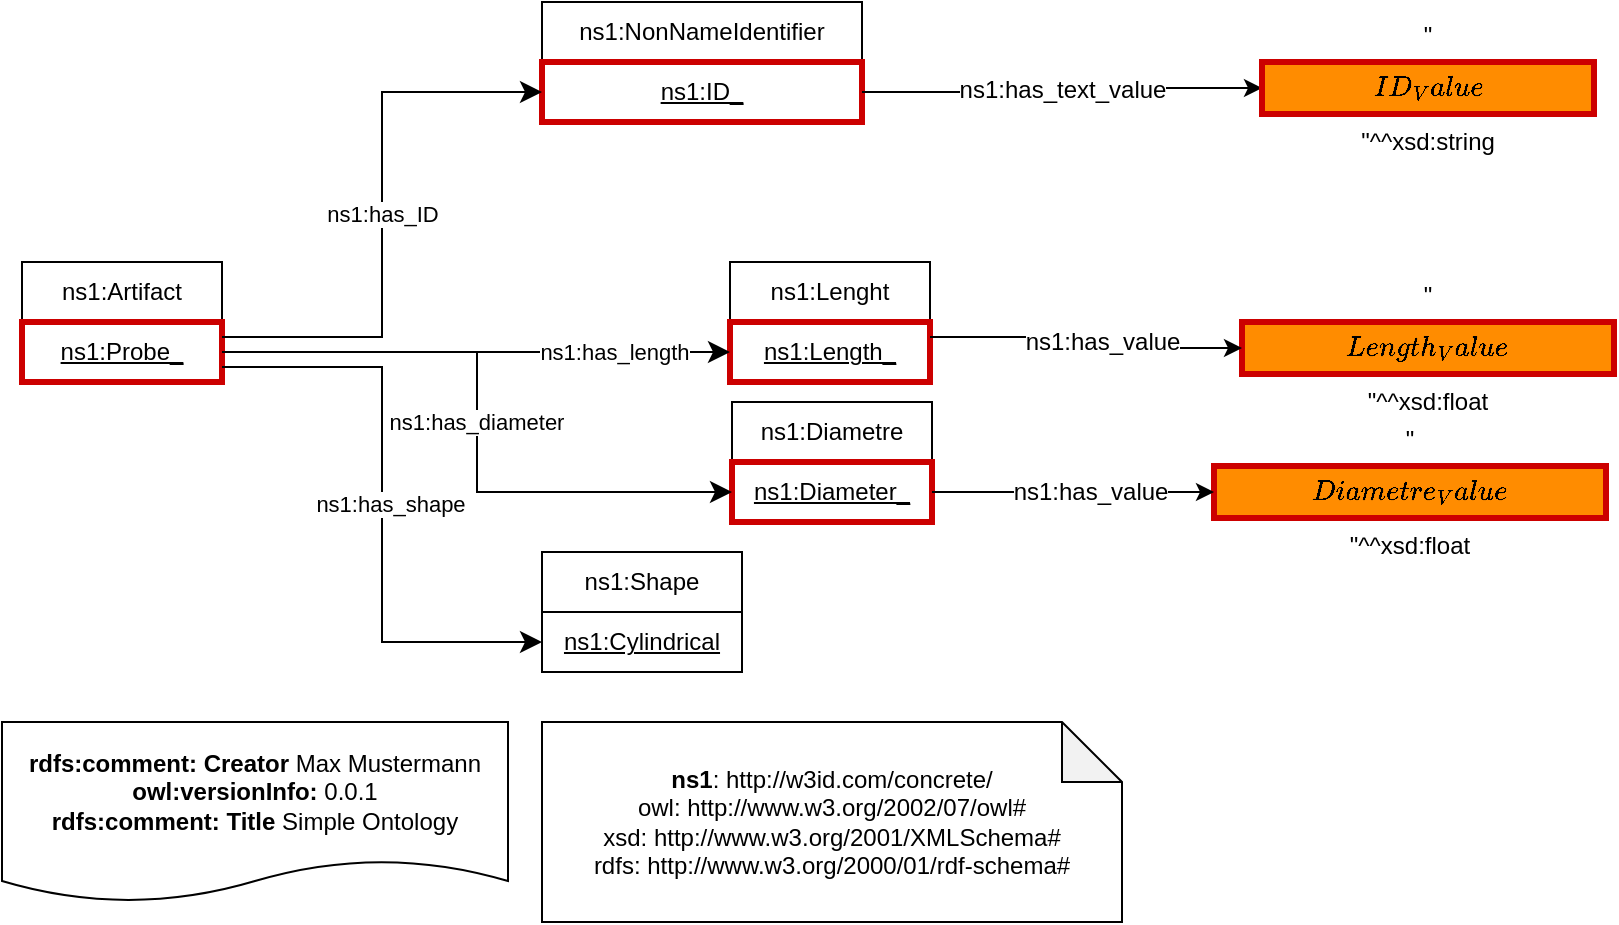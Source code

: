 <mxfile version="15.8.2" type="device"><diagram id="OCZUiF0JT1hnxe3K3Aks" name="Page-1"><mxGraphModel dx="1422" dy="882" grid="1" gridSize="10" guides="1" tooltips="1" connect="1" arrows="1" fold="1" page="1" pageScale="1" pageWidth="827" pageHeight="1169" math="0" shadow="0"><root><mxCell id="0"/><mxCell id="1" parent="0"/><object label="ns1:Artifact" Type="Class" IRI="http://w3id.org/concrete/Artifact" id="RknRyak14uEiOujbKCPs-1"><mxCell style="rounded=0;whiteSpace=wrap;html=1;snapToPoint=1;points=[[0.1,0],[0.2,0],[0.3,0],[0.4,0],[0.5,0],[0.6,0],[0.7,0],[0.8,0],[0.9,0],[0,0.1],[0,0.3],[0,0.5],[0,0.7],[0,0.9],[0.1,1],[0.2,1],[0.3,1],[0.4,1],[0.5,1],[0.6,1],[0.7,1],[0.8,1],[0.9,1],[1,0.1],[1,0.3],[1,0.5],[1,0.7],[1,0.9]];fillColor=#FFFFFF;" parent="1" vertex="1"><mxGeometry x="24" y="230" width="100" height="30" as="geometry"/></mxCell></object><object label="&lt;u&gt;ns1:Probe_&lt;/u&gt;" Type="Individual" IRI="http://w3id.org/concrete/Probe_" MappingCol="Name" id="RknRyak14uEiOujbKCPs-2"><mxCell style="rounded=0;whiteSpace=wrap;html=1;snapToPoint=1;fillColor=#FFFFFF;strokeWidth=3;strokeColor=#CC0000;" parent="1" vertex="1"><mxGeometry x="24" y="260" width="100" height="30" as="geometry"/></mxCell></object><object label="ns1:NonNameIdentifier" Type="Class" IRI="http://w3id.org/concrete/NonNameIdentifier" id="RknRyak14uEiOujbKCPs-4"><mxCell style="rounded=0;whiteSpace=wrap;html=1;snapToPoint=1;points=[[0.1,0],[0.2,0],[0.3,0],[0.4,0],[0.5,0],[0.6,0],[0.7,0],[0.8,0],[0.9,0],[0,0.1],[0,0.3],[0,0.5],[0,0.7],[0,0.9],[0.1,1],[0.2,1],[0.3,1],[0.4,1],[0.5,1],[0.6,1],[0.7,1],[0.8,1],[0.9,1],[1,0.1],[1,0.3],[1,0.5],[1,0.7],[1,0.9]];fillColor=#FFFFFF;" parent="1" vertex="1"><mxGeometry x="284" y="100" width="160" height="30" as="geometry"/></mxCell></object><object label="&lt;u&gt;ns1:ID_&lt;/u&gt;" Type="Individual" IRI="http://w3id.org/concrete/ID_" MappingCol="Name" id="RknRyak14uEiOujbKCPs-5"><mxCell style="rounded=0;whiteSpace=wrap;html=1;snapToPoint=1;fillColor=#FFFFFF;strokeWidth=3;strokeColor=#CC0000;" parent="1" vertex="1"><mxGeometry x="284" y="130" width="160" height="30" as="geometry"/></mxCell></object><object label="ns1:Lenght" Type="Class" IRI="http://w3id.org/concrete/Lenght" id="RknRyak14uEiOujbKCPs-6"><mxCell style="rounded=0;whiteSpace=wrap;html=1;snapToPoint=1;points=[[0.1,0],[0.2,0],[0.3,0],[0.4,0],[0.5,0],[0.6,0],[0.7,0],[0.8,0],[0.9,0],[0,0.1],[0,0.3],[0,0.5],[0,0.7],[0,0.9],[0.1,1],[0.2,1],[0.3,1],[0.4,1],[0.5,1],[0.6,1],[0.7,1],[0.8,1],[0.9,1],[1,0.1],[1,0.3],[1,0.5],[1,0.7],[1,0.9]];fillColor=#FFFFFF;" parent="1" vertex="1"><mxGeometry x="378" y="230" width="100" height="30" as="geometry"/></mxCell></object><object label="&lt;u&gt;ns1:Length_&lt;/u&gt;" Type="Individual" IRI="http://w3id.org/concrete/Lenght_" MappingCol="Name" id="RknRyak14uEiOujbKCPs-7"><mxCell style="rounded=0;whiteSpace=wrap;html=1;snapToPoint=1;fillColor=#FFFFFF;strokeWidth=3;strokeColor=#CC0000;" parent="1" vertex="1"><mxGeometry x="378" y="260" width="100" height="30" as="geometry"/></mxCell></object><object label="ns1:Shape" Type="Class" IRI="http://w3id.org/concrete/Shape" id="RknRyak14uEiOujbKCPs-8"><mxCell style="rounded=0;whiteSpace=wrap;html=1;snapToPoint=1;points=[[0.1,0],[0.2,0],[0.3,0],[0.4,0],[0.5,0],[0.6,0],[0.7,0],[0.8,0],[0.9,0],[0,0.1],[0,0.3],[0,0.5],[0,0.7],[0,0.9],[0.1,1],[0.2,1],[0.3,1],[0.4,1],[0.5,1],[0.6,1],[0.7,1],[0.8,1],[0.9,1],[1,0.1],[1,0.3],[1,0.5],[1,0.7],[1,0.9]];fillColor=#FFFFFF;" parent="1" vertex="1"><mxGeometry x="284" y="375" width="100" height="30" as="geometry"/></mxCell></object><object label="&lt;u&gt;ns1:Cylindrical&lt;/u&gt;" Type="Individual" IRI="http://w3id.org/concrete/Cylindrical" MappingCol="Name" id="RknRyak14uEiOujbKCPs-9"><mxCell style="rounded=0;whiteSpace=wrap;html=1;snapToPoint=1;fillColor=#FFFFFF;" parent="1" vertex="1"><mxGeometry x="284" y="405" width="100" height="30" as="geometry"/></mxCell></object><object label="ns1:has_shape" Type="ObjectProperty" IRI="http://w3id.org/concrete/has_shape" id="RknRyak14uEiOujbKCPs-10"><mxCell style="endArrow=classic;html=1;exitX=1;exitY=0.75;exitDx=0;exitDy=0;entryX=0;entryY=0.5;entryDx=0;entryDy=0;endSize=8;arcSize=0;edgeStyle=orthogonalEdgeStyle;" parent="1" source="RknRyak14uEiOujbKCPs-2" target="RknRyak14uEiOujbKCPs-9" edge="1"><mxGeometry x="-570" y="83" width="90" height="26" as="geometry"><mxPoint x="224" y="360" as="sourcePoint"/><mxPoint x="348" y="360" as="targetPoint"/><mxPoint x="4" as="offset"/></mxGeometry></mxCell></object><object label="ns1:has_length" Type="ObjectProperty" IRI="http://w3id.org/concrete/has_lenght" id="RknRyak14uEiOujbKCPs-11"><mxCell style="endArrow=classic;html=1;exitX=1;exitY=0.5;exitDx=0;exitDy=0;entryX=0;entryY=0.5;entryDx=0;entryDy=0;endSize=8;arcSize=0;edgeStyle=orthogonalEdgeStyle;" parent="1" source="RknRyak14uEiOujbKCPs-2" target="RknRyak14uEiOujbKCPs-7" edge="1"><mxGeometry width="90" height="26" as="geometry"><mxPoint x="444" y="320" as="sourcePoint"/><mxPoint x="576" y="320" as="targetPoint"/><mxPoint x="69" as="offset"/></mxGeometry></mxCell></object><object label="ns1:has_ID" Type="ObjectProperty" IRI="http://w3id.org/concrete/has_ID" id="RknRyak14uEiOujbKCPs-12"><mxCell style="endArrow=classic;html=1;exitX=1;exitY=0.25;exitDx=0;exitDy=0;endSize=8;arcSize=0;entryX=0;entryY=0.5;entryDx=0;entryDy=0;edgeStyle=orthogonalEdgeStyle;" parent="1" source="RknRyak14uEiOujbKCPs-2" target="RknRyak14uEiOujbKCPs-5" edge="1"><mxGeometry x="464" y="330" width="90" height="26" as="geometry"><mxPoint x="464" y="330" as="sourcePoint"/><mxPoint x="214" y="220" as="targetPoint"/></mxGeometry></mxCell></object><object label="ns1:has_text_value" Type="DatatypeProperty" IRI="http://w3id.org/concrete/has_text_value" id="RknRyak14uEiOujbKCPs-13"><mxCell style="edgeStyle=orthogonalEdgeStyle;rounded=0;orthogonalLoop=1;jettySize=auto;html=1;exitX=1;exitY=0.5;exitDx=0;exitDy=0;fontSize=12;entryX=0;entryY=0.5;entryDx=0;entryDy=0;" parent="1" source="RknRyak14uEiOujbKCPs-5" target="RknRyak14uEiOujbKCPs-14" edge="1"><mxGeometry x="534" y="160" as="geometry"><mxPoint x="534" y="160" as="sourcePoint"/><mxPoint x="624" y="145" as="targetPoint"/></mxGeometry></mxCell></object><object label="&quot;$$ID_Value$$&quot;^^xsd:string" Type="DataValue" IRI_DT="http://www.w3.org/2001/XMLSchema#string" MappingCol="ID" id="RknRyak14uEiOujbKCPs-14"><mxCell style="rounded=0;whiteSpace=wrap;html=1;fillColor=#FF8C00;strokeWidth=3;strokeColor=#CC0000;" parent="1" vertex="1"><mxGeometry x="644" y="130" width="166" height="26" as="geometry"/></mxCell></object><object label="&quot;$$Length_Value$$&quot;^^xsd:float" Type="DataValue" IRI_DT="http://www.w3.org/2001/XMLSchema#float" MappingCol="Lenght" id="RknRyak14uEiOujbKCPs-16"><mxCell style="rounded=0;whiteSpace=wrap;html=1;fillColor=#FF8C00;strokeWidth=3;strokeColor=#CC0000;" parent="1" vertex="1"><mxGeometry x="634" y="260" width="186" height="26" as="geometry"/></mxCell></object><object label="ns1:has_value" Type="DatatypeProperty" IRI="http://w3id.org/concrete/has_value" id="RknRyak14uEiOujbKCPs-17"><mxCell style="edgeStyle=orthogonalEdgeStyle;rounded=0;orthogonalLoop=1;jettySize=auto;html=1;exitX=1;exitY=0.25;exitDx=0;exitDy=0;fontSize=12;entryX=0;entryY=0.5;entryDx=0;entryDy=0;" parent="1" source="RknRyak14uEiOujbKCPs-7" target="RknRyak14uEiOujbKCPs-16" edge="1"><mxGeometry x="-426" y="105" as="geometry"><mxPoint x="514" y="200" as="sourcePoint"/><mxPoint x="594" y="220" as="targetPoint"/><mxPoint x="8" as="offset"/></mxGeometry></mxCell></object><object label="&lt;div&gt;&lt;b&gt;rdfs:comment:&lt;/b&gt;&amp;nbsp;&lt;b&gt;Creator&lt;/b&gt; Max Mustermann&lt;/div&gt;&lt;div&gt;&lt;b&gt;owl:versionInfo:&lt;/b&gt; 0.0.1&lt;/div&gt;&lt;div&gt;&lt;b&gt;rdfs:comment: Title&lt;/b&gt;&amp;nbsp;Simple Ontology&lt;/div&gt;" Type="Metadata" id="3EEEmKxRh56vFDyeDRBk-9"><mxCell style="shape=document;whiteSpace=wrap;html=1;boundedLbl=1;labelBackgroundColor=#ffffff;strokeColor=#000000;fontSize=12;fontColor=#000000;size=0.233;" parent="1" vertex="1"><mxGeometry x="14" y="460" width="253" height="90" as="geometry"/></mxCell></object><object label="&lt;div&gt;&lt;b&gt;ns1&lt;/b&gt;: http://w3id.com/concrete/&lt;/div&gt;&lt;div&gt;owl: http://www.w3.org/2002/07/owl#&lt;/div&gt;&lt;div&gt;xsd: http://www.w3.org/2001/XMLSchema#&lt;/div&gt;&lt;div&gt;rdfs: http://www.w3.org/2000/01/rdf-schema#&lt;/div&gt;" Type="Namespace" id="3EEEmKxRh56vFDyeDRBk-10"><mxCell style="shape=note;whiteSpace=wrap;html=1;backgroundOutline=1;darkOpacity=0.05;" parent="1" vertex="1"><mxGeometry x="284" y="460" width="290" height="100" as="geometry"/></mxCell></object><object label="ns1:Diametre" Type="Class" IRI="http://w3id.org/concrete/Diametre" id="X0lA2UlvDIlAJqXSU5nn-2"><mxCell style="rounded=0;whiteSpace=wrap;html=1;snapToPoint=1;points=[[0.1,0],[0.2,0],[0.3,0],[0.4,0],[0.5,0],[0.6,0],[0.7,0],[0.8,0],[0.9,0],[0,0.1],[0,0.3],[0,0.5],[0,0.7],[0,0.9],[0.1,1],[0.2,1],[0.3,1],[0.4,1],[0.5,1],[0.6,1],[0.7,1],[0.8,1],[0.9,1],[1,0.1],[1,0.3],[1,0.5],[1,0.7],[1,0.9]];fillColor=#FFFFFF;" parent="1" vertex="1"><mxGeometry x="379" y="300" width="100" height="30" as="geometry"/></mxCell></object><object label="&lt;u&gt;ns1:Diameter_&lt;/u&gt;" Type="Individual" IRI="http://w3id.org/concrete/Diametre_" MappingCol="Name" id="X0lA2UlvDIlAJqXSU5nn-3"><mxCell style="rounded=0;whiteSpace=wrap;html=1;snapToPoint=1;fillColor=#FFFFFF;strokeWidth=3;strokeColor=#CC0000;" parent="1" vertex="1"><mxGeometry x="379" y="330" width="100" height="30" as="geometry"/></mxCell></object><object label="ns1:has_diameter" Type="ObjectProperty" IRI="http://w3id.org/concrete/has_diametre" id="X0lA2UlvDIlAJqXSU5nn-5"><mxCell style="endArrow=classic;html=1;exitX=1;exitY=0.5;exitDx=0;exitDy=0;entryX=0;entryY=0.5;entryDx=0;entryDy=0;endSize=8;arcSize=0;edgeStyle=orthogonalEdgeStyle;" parent="1" source="RknRyak14uEiOujbKCPs-2" target="X0lA2UlvDIlAJqXSU5nn-3" edge="1"><mxGeometry width="90" height="26" as="geometry"><mxPoint x="587.207" y="249.379" as="sourcePoint"/><mxPoint x="735.207" y="249.379" as="targetPoint"/><mxPoint x="-1" as="offset"/></mxGeometry></mxCell></object><object label="&quot;$$Diametre_Value$$&quot;^^xsd:float" Type="DataValue" IRI_DT="http://www.w3.org/2001/XMLSchema#float" MappingCol="Diametre" id="X0lA2UlvDIlAJqXSU5nn-6"><mxCell style="rounded=0;whiteSpace=wrap;html=1;fillColor=#FF8C00;strokeWidth=3;strokeColor=#CC0000;" parent="1" vertex="1"><mxGeometry x="620" y="332" width="196" height="26" as="geometry"/></mxCell></object><object label="ns1:has_value" Type="DatatypeProperty" IRI="http://w3id.org/concrete/has_value" id="X0lA2UlvDIlAJqXSU5nn-7"><mxCell style="edgeStyle=orthogonalEdgeStyle;rounded=0;orthogonalLoop=1;jettySize=auto;html=1;exitX=1;exitY=0.5;exitDx=0;exitDy=0;fontSize=12;entryX=0;entryY=0.5;entryDx=0;entryDy=0;" parent="1" source="X0lA2UlvDIlAJqXSU5nn-3" target="X0lA2UlvDIlAJqXSU5nn-6" edge="1"><mxGeometry x="-416" y="115" as="geometry"><mxPoint x="488.0" y="277.5" as="sourcePoint"/><mxPoint x="644" y="283.0" as="targetPoint"/><mxPoint x="8" as="offset"/></mxGeometry></mxCell></object></root></mxGraphModel></diagram></mxfile>